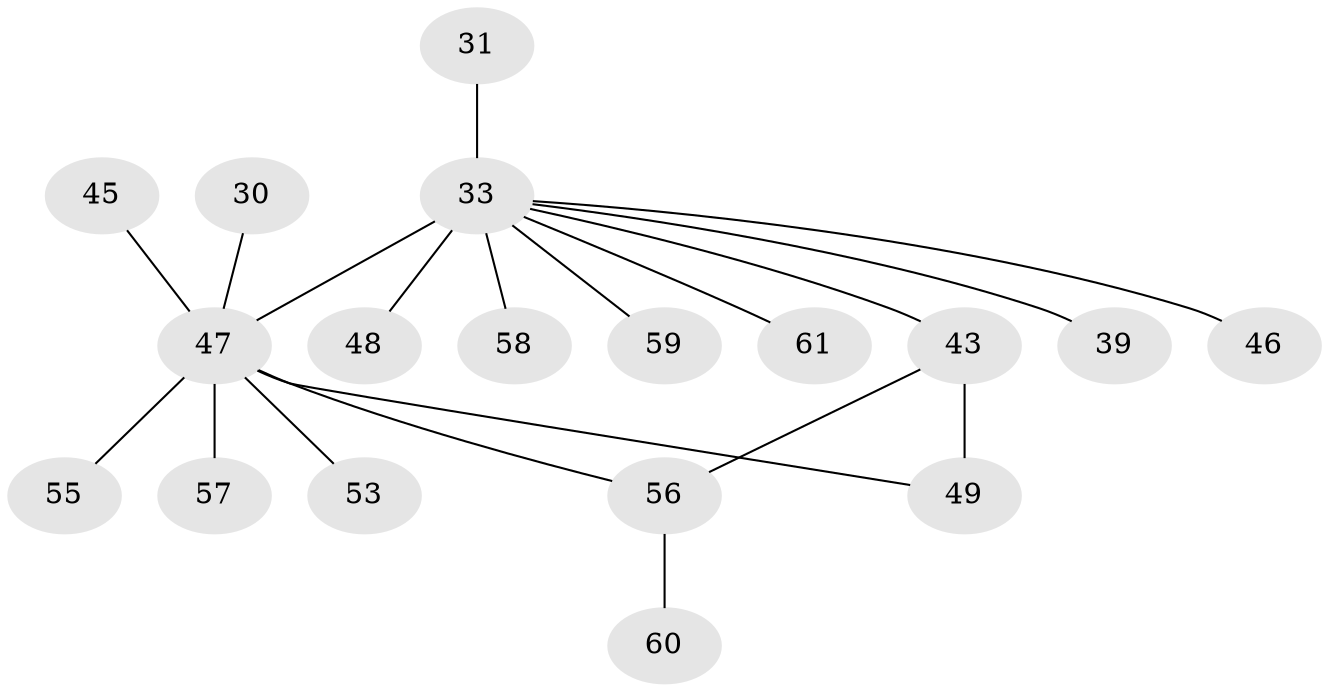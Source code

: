 // original degree distribution, {13: 0.01639344262295082, 1: 0.5901639344262295, 5: 0.06557377049180328, 12: 0.01639344262295082, 8: 0.01639344262295082, 10: 0.01639344262295082, 2: 0.18032786885245902, 4: 0.03278688524590164, 3: 0.04918032786885246, 6: 0.01639344262295082}
// Generated by graph-tools (version 1.1) at 2025/51/03/04/25 21:51:02]
// undirected, 18 vertices, 19 edges
graph export_dot {
graph [start="1"]
  node [color=gray90,style=filled];
  30;
  31;
  33 [super="+12+9+13+14+15"];
  39;
  43 [super="+35"];
  45;
  46;
  47 [super="+8+36+41+44"];
  48;
  49 [super="+34"];
  53;
  55;
  56 [super="+17+24+52+54"];
  57;
  58 [super="+42"];
  59 [super="+28"];
  60 [super="+51"];
  61;
  30 -- 47;
  31 -- 33;
  33 -- 39;
  33 -- 46;
  33 -- 48;
  33 -- 47 [weight=6];
  33 -- 58;
  33 -- 61;
  33 -- 59 [weight=2];
  33 -- 43;
  43 -- 49 [weight=2];
  43 -- 56 [weight=2];
  45 -- 47;
  47 -- 53;
  47 -- 55;
  47 -- 57;
  47 -- 49;
  47 -- 56 [weight=2];
  56 -- 60;
}
